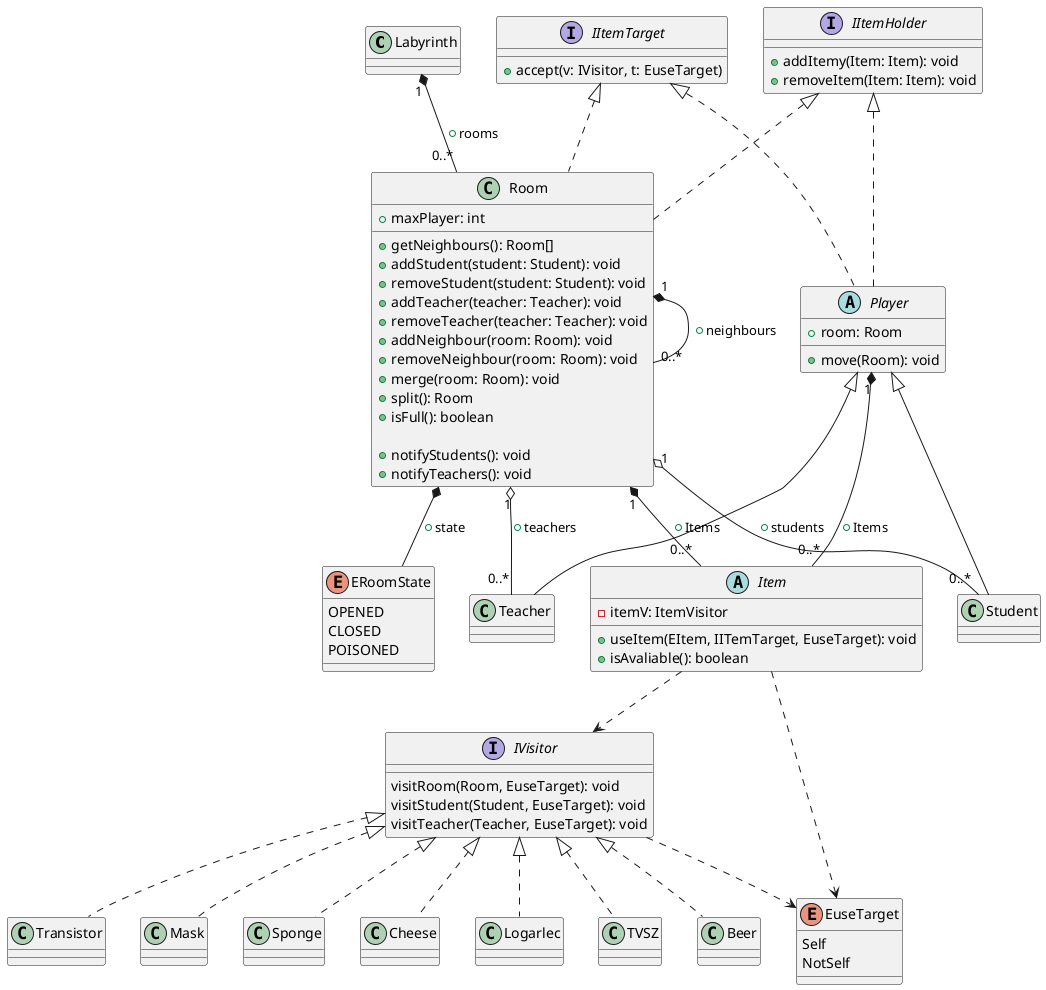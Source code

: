 @startuml UML

class Labyrinth {

}

class Room implements IItemHolder, IItemTarget{
    + maxPlayer: int

    +getNeighbours(): Room[]
    +addStudent(student: Student): void
    +removeStudent(student: Student): void
    +addTeacher(teacher: Teacher): void
    +removeTeacher(teacher: Teacher): void
    +addNeighbour(room: Room): void
    +removeNeighbour(room: Room): void
    +merge(room: Room): void
    +split(): Room
    +isFull(): boolean

    +notifyStudents(): void
    +notifyTeachers(): void

}

abstract class Player implements IItemHolder, IItemTarget{
    + room: Room
    + move(Room): void
}

interface IVisitor {
    visitRoom(Room, EuseTarget): void
    visitStudent(Student, EuseTarget): void
    visitTeacher(Teacher, EuseTarget): void
}

abstract class Item{
    -itemV: ItemVisitor
    + useItem(EItem, IITemTarget, EuseTarget): void
    + isAvaliable(): boolean
}

interface IItemTarget{
    + accept(v: IVisitor, t: EuseTarget)
}

class Teacher extends Player{}


class Student extends Player{
}

enum EuseTarget{
    Self
    NotSelf
}

interface IItemHolder {
    + addItemy(Item: Item): void
    + removeItem(Item: Item): void
}

enum ERoomState {
    OPENED
    CLOSED
    POISONED

}

class TVSZ implements IVisitor {
}

class Beer  implements IVisitor {
}

class Transistor implements IVisitor  {
}

class Mask  implements IVisitor  {
}

class Sponge  implements IVisitor  {
}

class Cheese  implements IVisitor {
}

class Logarlec  implements IVisitor  {
}

Room "1" o-- "0..*" Student: + students
Room "1" o-- "0..*" Teacher: + teachers
Room "1" *-- "0..*" Room: + neighbours
Player "1" *-- "0..*" Item: + Items
Room "1" *-- "0..*" Item: + Items
Room *-- ERoomState: + state
Labyrinth "1" *-- "0..*" Room: + rooms

Item ..> IVisitor
Item ..> EuseTarget
IVisitor ..> EuseTarget

@enduml
